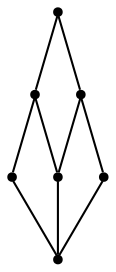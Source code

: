 graph {
  node [shape=point,comment="{\"directed\":false,\"doi\":\"10.1007/978-3-319-73915-1_18\",\"figure\":\"1 (1)\"}"]

  v0 [pos="497.5626129380307,1476.3700529213295"]
  v1 [pos="588.2312075214784,1476.3700529213297"]
  v2 [pos="542.8989609562253,1392.5035536104858"]
  v3 [pos="497.5626129380308,1324.5018203434033"]
  v4 [pos="497.5626129380307,1567.0312093312523"]
  v5 [pos="452.2303663727777,1392.503553610486"]
  v6 [pos="406.8981516017335,1476.3700529213295"]

  v1 -- v4 [id="-3",pos="588.2312075214784,1476.3700529213297 497.5626129380307,1567.0312093312523 497.5626129380307,1567.0312093312523 497.5626129380307,1567.0312093312523"]
  v2 -- v1 [id="-4",pos="542.8989609562253,1392.5035536104858 588.2312075214784,1476.3700529213297 588.2312075214784,1476.3700529213297 588.2312075214784,1476.3700529213297"]
  v2 -- v0 [id="-5",pos="542.8989609562253,1392.5035536104858 497.5626129380307,1476.3700529213295 497.5626129380307,1476.3700529213295 497.5626129380307,1476.3700529213295"]
  v3 -- v2 [id="-6",pos="497.5626129380308,1324.5018203434033 542.8989609562253,1392.5035536104858 542.8989609562253,1392.5035536104858 542.8989609562253,1392.5035536104858"]
  v6 -- v4 [id="-7",pos="406.8981516017335,1476.3700529213295 497.5626129380307,1567.0312093312523 497.5626129380307,1567.0312093312523 497.5626129380307,1567.0312093312523"]
  v3 -- v5 [id="-9",pos="497.5626129380308,1324.5018203434033 452.2303663727777,1392.503553610486 452.2303663727777,1392.503553610486 452.2303663727777,1392.503553610486"]
  v0 -- v4 [id="-10",pos="497.5626129380307,1476.3700529213295 497.5626129380307,1567.0312093312523 497.5626129380307,1567.0312093312523 497.5626129380307,1567.0312093312523"]
  v5 -- v0 [id="-12",pos="452.2303663727777,1392.503553610486 497.5626129380307,1476.3700529213295 497.5626129380307,1476.3700529213295 497.5626129380307,1476.3700529213295"]
  v5 -- v6 [id="-13",pos="452.2303663727777,1392.503553610486 406.8981516017335,1476.3700529213295 406.8981516017335,1476.3700529213295 406.8981516017335,1476.3700529213295"]
}